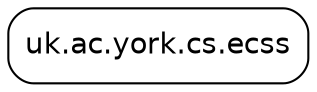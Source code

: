 digraph "eclipse-wizard" {
  node [shape="box",style="rounded",fontname="Helvetica",fontsize="14"]
  edge [fontsize="10",fontname="Helvetica"]

  // Node Definitions:
  "uk.ac.york.cs.ecss:compile"[label=<<font point-size="14">uk.ac.york.cs.ecss</font>>]

  // Edge Definitions:
}